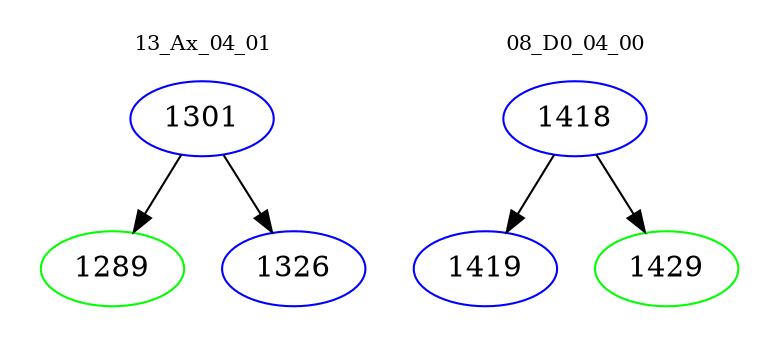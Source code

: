digraph{
subgraph cluster_0 {
color = white
label = "13_Ax_04_01";
fontsize=10;
T0_1301 [label="1301", color="blue"]
T0_1301 -> T0_1289 [color="black"]
T0_1289 [label="1289", color="green"]
T0_1301 -> T0_1326 [color="black"]
T0_1326 [label="1326", color="blue"]
}
subgraph cluster_1 {
color = white
label = "08_D0_04_00";
fontsize=10;
T1_1418 [label="1418", color="blue"]
T1_1418 -> T1_1419 [color="black"]
T1_1419 [label="1419", color="blue"]
T1_1418 -> T1_1429 [color="black"]
T1_1429 [label="1429", color="green"]
}
}
